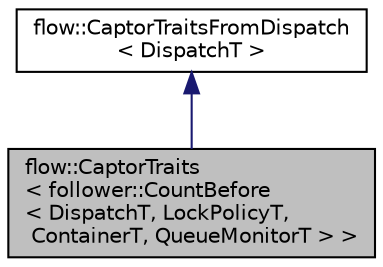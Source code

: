 digraph "flow::CaptorTraits&lt; follower::CountBefore&lt; DispatchT, LockPolicyT, ContainerT, QueueMonitorT &gt; &gt;"
{
 // LATEX_PDF_SIZE
  edge [fontname="Helvetica",fontsize="10",labelfontname="Helvetica",labelfontsize="10"];
  node [fontname="Helvetica",fontsize="10",shape=record];
  Node1 [label="flow::CaptorTraits\l\< follower::CountBefore\l\< DispatchT, LockPolicyT,\l ContainerT, QueueMonitorT \> \>",height=0.2,width=0.4,color="black", fillcolor="grey75", style="filled", fontcolor="black",tooltip="Traits struct for captor types."];
  Node2 -> Node1 [dir="back",color="midnightblue",fontsize="10",style="solid",fontname="Helvetica"];
  Node2 [label="flow::CaptorTraitsFromDispatch\l\< DispatchT \>",height=0.2,width=0.4,color="black", fillcolor="white", style="filled",URL="$structflow_1_1_captor_traits_from_dispatch.html",tooltip="Basic captor traits struct with common type information from data dispatch object."];
}
